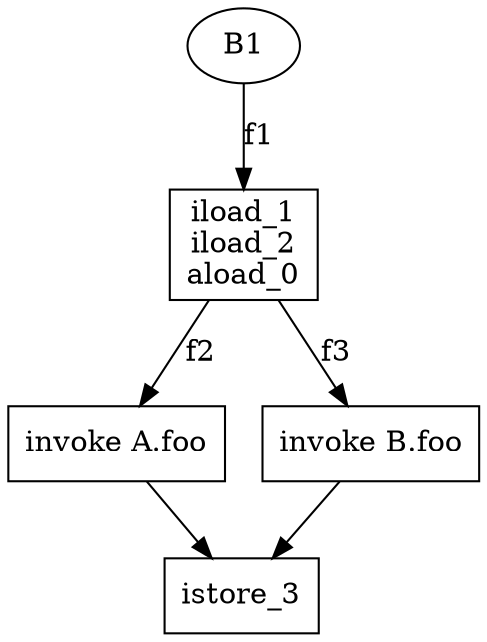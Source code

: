 digraph G {
	B1 -> B2 [label="f1"];
	B2 -> B31 [label="f2"];
	B2 -> B32 [label="f3"];
	B31 -> B4;
	B32 -> B4;
	B2 [label="iload_1\niload_2\naload_0", shape=box];
	B31 [label="invoke A.foo", shape=box];
	B32 [label="invoke B.foo", shape=box];
	B4 [label="istore_3", shape=box];
}
